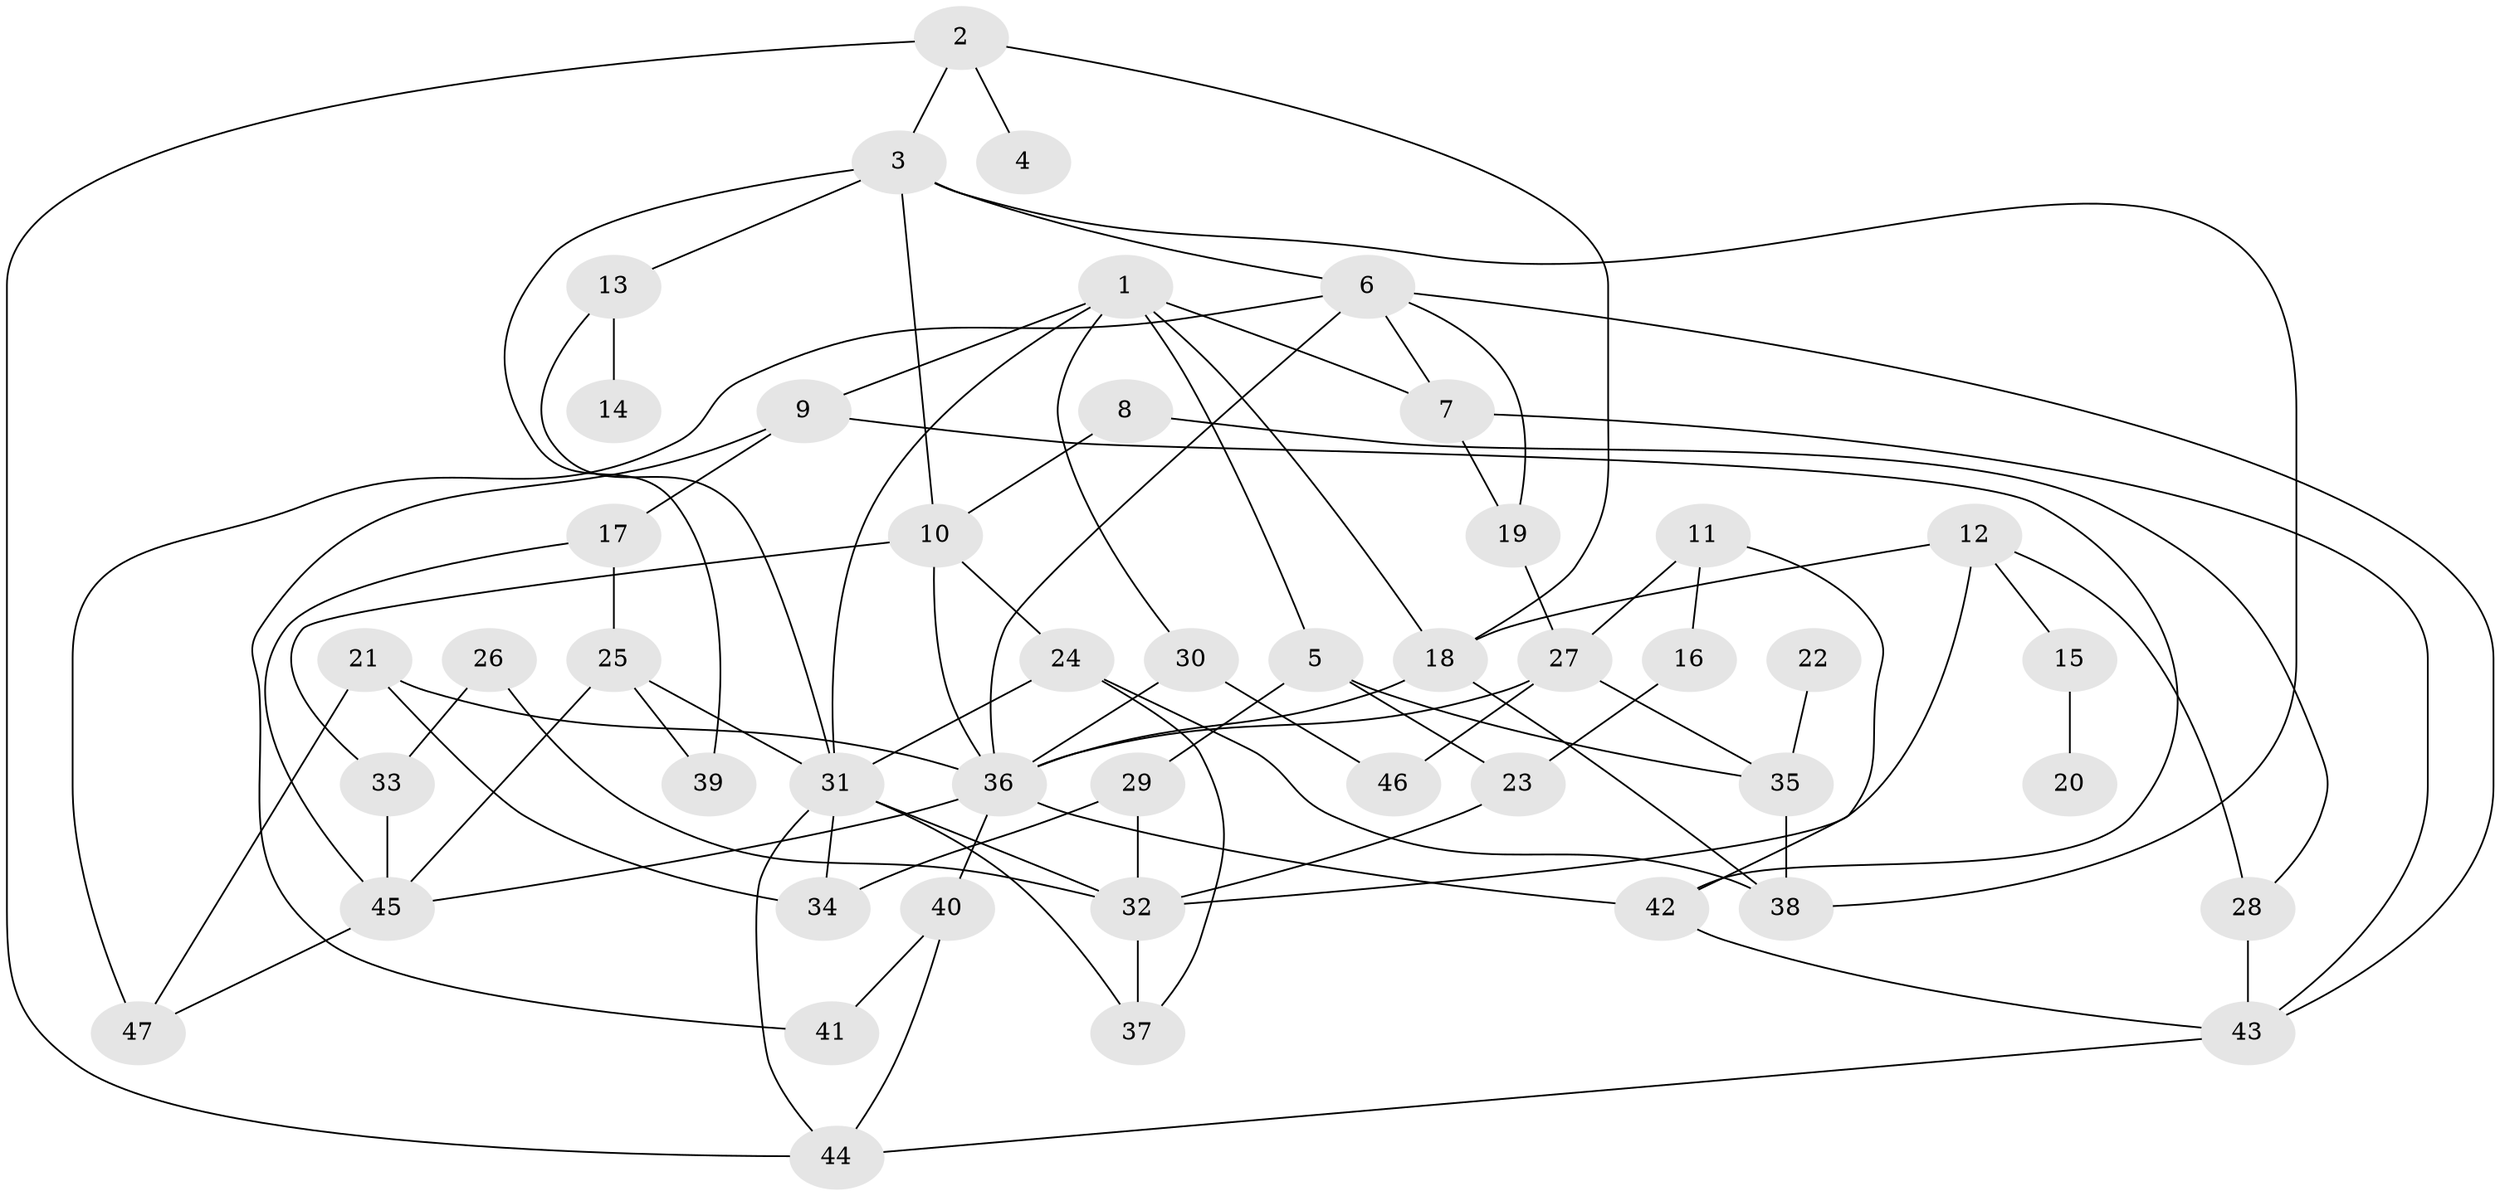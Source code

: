 // original degree distribution, {6: 0.06382978723404255, 5: 0.09574468085106383, 3: 0.24468085106382978, 4: 0.10638297872340426, 7: 0.010638297872340425, 9: 0.010638297872340425, 1: 0.19148936170212766, 2: 0.2765957446808511}
// Generated by graph-tools (version 1.1) at 2025/01/03/09/25 03:01:05]
// undirected, 47 vertices, 85 edges
graph export_dot {
graph [start="1"]
  node [color=gray90,style=filled];
  1;
  2;
  3;
  4;
  5;
  6;
  7;
  8;
  9;
  10;
  11;
  12;
  13;
  14;
  15;
  16;
  17;
  18;
  19;
  20;
  21;
  22;
  23;
  24;
  25;
  26;
  27;
  28;
  29;
  30;
  31;
  32;
  33;
  34;
  35;
  36;
  37;
  38;
  39;
  40;
  41;
  42;
  43;
  44;
  45;
  46;
  47;
  1 -- 5 [weight=1.0];
  1 -- 7 [weight=1.0];
  1 -- 9 [weight=1.0];
  1 -- 18 [weight=1.0];
  1 -- 30 [weight=1.0];
  1 -- 31 [weight=1.0];
  2 -- 3 [weight=1.0];
  2 -- 4 [weight=1.0];
  2 -- 18 [weight=1.0];
  2 -- 44 [weight=1.0];
  3 -- 6 [weight=1.0];
  3 -- 10 [weight=1.0];
  3 -- 13 [weight=1.0];
  3 -- 38 [weight=1.0];
  3 -- 39 [weight=1.0];
  5 -- 23 [weight=1.0];
  5 -- 29 [weight=1.0];
  5 -- 35 [weight=1.0];
  6 -- 7 [weight=1.0];
  6 -- 19 [weight=1.0];
  6 -- 36 [weight=1.0];
  6 -- 43 [weight=1.0];
  6 -- 47 [weight=1.0];
  7 -- 19 [weight=1.0];
  7 -- 43 [weight=1.0];
  8 -- 10 [weight=1.0];
  8 -- 28 [weight=1.0];
  9 -- 17 [weight=2.0];
  9 -- 41 [weight=1.0];
  9 -- 42 [weight=1.0];
  10 -- 24 [weight=1.0];
  10 -- 33 [weight=1.0];
  10 -- 36 [weight=1.0];
  11 -- 16 [weight=1.0];
  11 -- 27 [weight=1.0];
  11 -- 42 [weight=1.0];
  12 -- 15 [weight=1.0];
  12 -- 18 [weight=1.0];
  12 -- 28 [weight=1.0];
  12 -- 32 [weight=2.0];
  13 -- 14 [weight=1.0];
  13 -- 31 [weight=1.0];
  15 -- 20 [weight=1.0];
  16 -- 23 [weight=1.0];
  17 -- 25 [weight=1.0];
  17 -- 45 [weight=1.0];
  18 -- 36 [weight=1.0];
  18 -- 38 [weight=1.0];
  19 -- 27 [weight=1.0];
  21 -- 34 [weight=1.0];
  21 -- 36 [weight=1.0];
  21 -- 47 [weight=1.0];
  22 -- 35 [weight=1.0];
  23 -- 32 [weight=1.0];
  24 -- 31 [weight=1.0];
  24 -- 37 [weight=1.0];
  24 -- 38 [weight=1.0];
  25 -- 31 [weight=1.0];
  25 -- 39 [weight=1.0];
  25 -- 45 [weight=1.0];
  26 -- 32 [weight=1.0];
  26 -- 33 [weight=2.0];
  27 -- 35 [weight=1.0];
  27 -- 36 [weight=1.0];
  27 -- 46 [weight=1.0];
  28 -- 43 [weight=2.0];
  29 -- 32 [weight=1.0];
  29 -- 34 [weight=1.0];
  30 -- 36 [weight=2.0];
  30 -- 46 [weight=1.0];
  31 -- 32 [weight=1.0];
  31 -- 34 [weight=1.0];
  31 -- 37 [weight=1.0];
  31 -- 44 [weight=1.0];
  32 -- 37 [weight=1.0];
  33 -- 45 [weight=1.0];
  35 -- 38 [weight=2.0];
  36 -- 40 [weight=1.0];
  36 -- 42 [weight=1.0];
  36 -- 45 [weight=1.0];
  40 -- 41 [weight=1.0];
  40 -- 44 [weight=1.0];
  42 -- 43 [weight=1.0];
  43 -- 44 [weight=1.0];
  45 -- 47 [weight=1.0];
}
